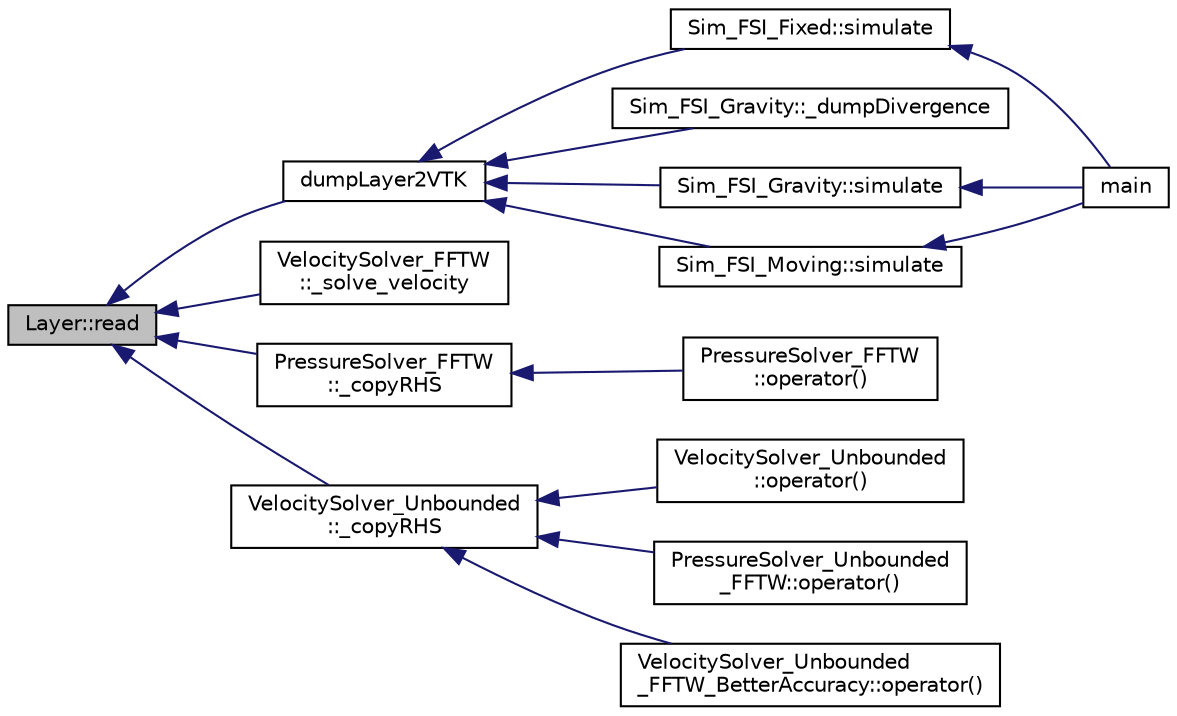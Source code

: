 digraph "Layer::read"
{
  edge [fontname="Helvetica",fontsize="10",labelfontname="Helvetica",labelfontsize="10"];
  node [fontname="Helvetica",fontsize="10",shape=record];
  rankdir="LR";
  Node1 [label="Layer::read",height=0.2,width=0.4,color="black", fillcolor="grey75", style="filled", fontcolor="black"];
  Node1 -> Node2 [dir="back",color="midnightblue",fontsize="10",style="solid",fontname="Helvetica"];
  Node2 [label="dumpLayer2VTK",height=0.2,width=0.4,color="black", fillcolor="white", style="filled",URL="$_layer_to_v_t_k_8h.html#a6314c62d1ec7df0a19b9146febeee80a"];
  Node2 -> Node3 [dir="back",color="midnightblue",fontsize="10",style="solid",fontname="Helvetica"];
  Node3 [label="Sim_FSI_Fixed::simulate",height=0.2,width=0.4,color="black", fillcolor="white", style="filled",URL="$class_sim___f_s_i___fixed.html#a1e37b29e07ddd05ae1f0c2be321e9bb2"];
  Node3 -> Node4 [dir="back",color="midnightblue",fontsize="10",style="solid",fontname="Helvetica"];
  Node4 [label="main",height=0.2,width=0.4,color="black", fillcolor="white", style="filled",URL="$main_8cpp.html#a217dbf8b442f20279ea00b898af96f52"];
  Node2 -> Node5 [dir="back",color="midnightblue",fontsize="10",style="solid",fontname="Helvetica"];
  Node5 [label="Sim_FSI_Gravity::_dumpDivergence",height=0.2,width=0.4,color="black", fillcolor="white", style="filled",URL="$class_sim___f_s_i___gravity.html#a6825457adf9b31ba9da6bc6056263852"];
  Node2 -> Node6 [dir="back",color="midnightblue",fontsize="10",style="solid",fontname="Helvetica"];
  Node6 [label="Sim_FSI_Gravity::simulate",height=0.2,width=0.4,color="black", fillcolor="white", style="filled",URL="$class_sim___f_s_i___gravity.html#add86d6f52de51511f0bb93714fc504c4"];
  Node6 -> Node4 [dir="back",color="midnightblue",fontsize="10",style="solid",fontname="Helvetica"];
  Node2 -> Node7 [dir="back",color="midnightblue",fontsize="10",style="solid",fontname="Helvetica"];
  Node7 [label="Sim_FSI_Moving::simulate",height=0.2,width=0.4,color="black", fillcolor="white", style="filled",URL="$class_sim___f_s_i___moving.html#ae20d894ac95fb1e13de88147a8bc1b3e"];
  Node7 -> Node4 [dir="back",color="midnightblue",fontsize="10",style="solid",fontname="Helvetica"];
  Node1 -> Node8 [dir="back",color="midnightblue",fontsize="10",style="solid",fontname="Helvetica"];
  Node8 [label="VelocitySolver_FFTW\l::_solve_velocity",height=0.2,width=0.4,color="black", fillcolor="white", style="filled",URL="$class_velocity_solver___f_f_t_w.html#aa21455721c66e3c1ccb3f500ca25e769"];
  Node1 -> Node9 [dir="back",color="midnightblue",fontsize="10",style="solid",fontname="Helvetica"];
  Node9 [label="PressureSolver_FFTW\l::_copyRHS",height=0.2,width=0.4,color="black", fillcolor="white", style="filled",URL="$class_pressure_solver___f_f_t_w.html#acdc7db3a11b1f99c30258dab37b6e5f1"];
  Node9 -> Node10 [dir="back",color="midnightblue",fontsize="10",style="solid",fontname="Helvetica"];
  Node10 [label="PressureSolver_FFTW\l::operator()",height=0.2,width=0.4,color="black", fillcolor="white", style="filled",URL="$class_pressure_solver___f_f_t_w.html#ae44fe0bfd308ae294dbe0f61d9b43a20"];
  Node1 -> Node11 [dir="back",color="midnightblue",fontsize="10",style="solid",fontname="Helvetica"];
  Node11 [label="VelocitySolver_Unbounded\l::_copyRHS",height=0.2,width=0.4,color="black", fillcolor="white", style="filled",URL="$class_velocity_solver___unbounded.html#a09eef51ffa637ea0ae168a72b4ed13f2"];
  Node11 -> Node12 [dir="back",color="midnightblue",fontsize="10",style="solid",fontname="Helvetica"];
  Node12 [label="VelocitySolver_Unbounded\l::operator()",height=0.2,width=0.4,color="black", fillcolor="white", style="filled",URL="$class_velocity_solver___unbounded.html#a55beef939974ec2b79e869a403245534"];
  Node11 -> Node13 [dir="back",color="midnightblue",fontsize="10",style="solid",fontname="Helvetica"];
  Node13 [label="PressureSolver_Unbounded\l_FFTW::operator()",height=0.2,width=0.4,color="black", fillcolor="white", style="filled",URL="$class_pressure_solver___unbounded___f_f_t_w.html#af38fd881b74dd1d7c8e251156b0eae2c"];
  Node11 -> Node14 [dir="back",color="midnightblue",fontsize="10",style="solid",fontname="Helvetica"];
  Node14 [label="VelocitySolver_Unbounded\l_FFTW_BetterAccuracy::operator()",height=0.2,width=0.4,color="black", fillcolor="white", style="filled",URL="$class_velocity_solver___unbounded___f_f_t_w___better_accuracy.html#a198cd7b4b476ce4c9d9284e16ec29883"];
}
